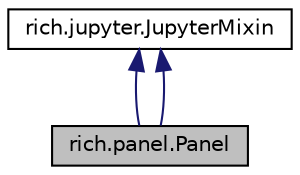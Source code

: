 digraph "rich.panel.Panel"
{
 // LATEX_PDF_SIZE
  edge [fontname="Helvetica",fontsize="10",labelfontname="Helvetica",labelfontsize="10"];
  node [fontname="Helvetica",fontsize="10",shape=record];
  Node1 [label="rich.panel.Panel",height=0.2,width=0.4,color="black", fillcolor="grey75", style="filled", fontcolor="black",tooltip=" "];
  Node2 -> Node1 [dir="back",color="midnightblue",fontsize="10",style="solid",fontname="Helvetica"];
  Node2 [label="rich.jupyter.JupyterMixin",height=0.2,width=0.4,color="black", fillcolor="white", style="filled",URL="$classrich_1_1jupyter_1_1JupyterMixin.html",tooltip=" "];
  Node2 -> Node1 [dir="back",color="midnightblue",fontsize="10",style="solid",fontname="Helvetica"];
}
